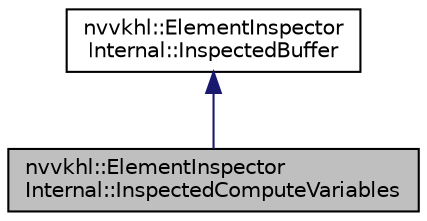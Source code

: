 digraph "nvvkhl::ElementInspectorInternal::InspectedComputeVariables"
{
 // LATEX_PDF_SIZE
  edge [fontname="Helvetica",fontsize="10",labelfontname="Helvetica",labelfontsize="10"];
  node [fontname="Helvetica",fontsize="10",shape=record];
  Node1 [label="nvvkhl::ElementInspector\lInternal::InspectedComputeVariables",height=0.2,width=0.4,color="black", fillcolor="grey75", style="filled", fontcolor="black",tooltip=" "];
  Node2 -> Node1 [dir="back",color="midnightblue",fontsize="10",style="solid",fontname="Helvetica"];
  Node2 [label="nvvkhl::ElementInspector\lInternal::InspectedBuffer",height=0.2,width=0.4,color="black", fillcolor="white", style="filled",URL="$structnvvkhl_1_1_element_inspector_internal_1_1_inspected_buffer.html",tooltip=" "];
}
